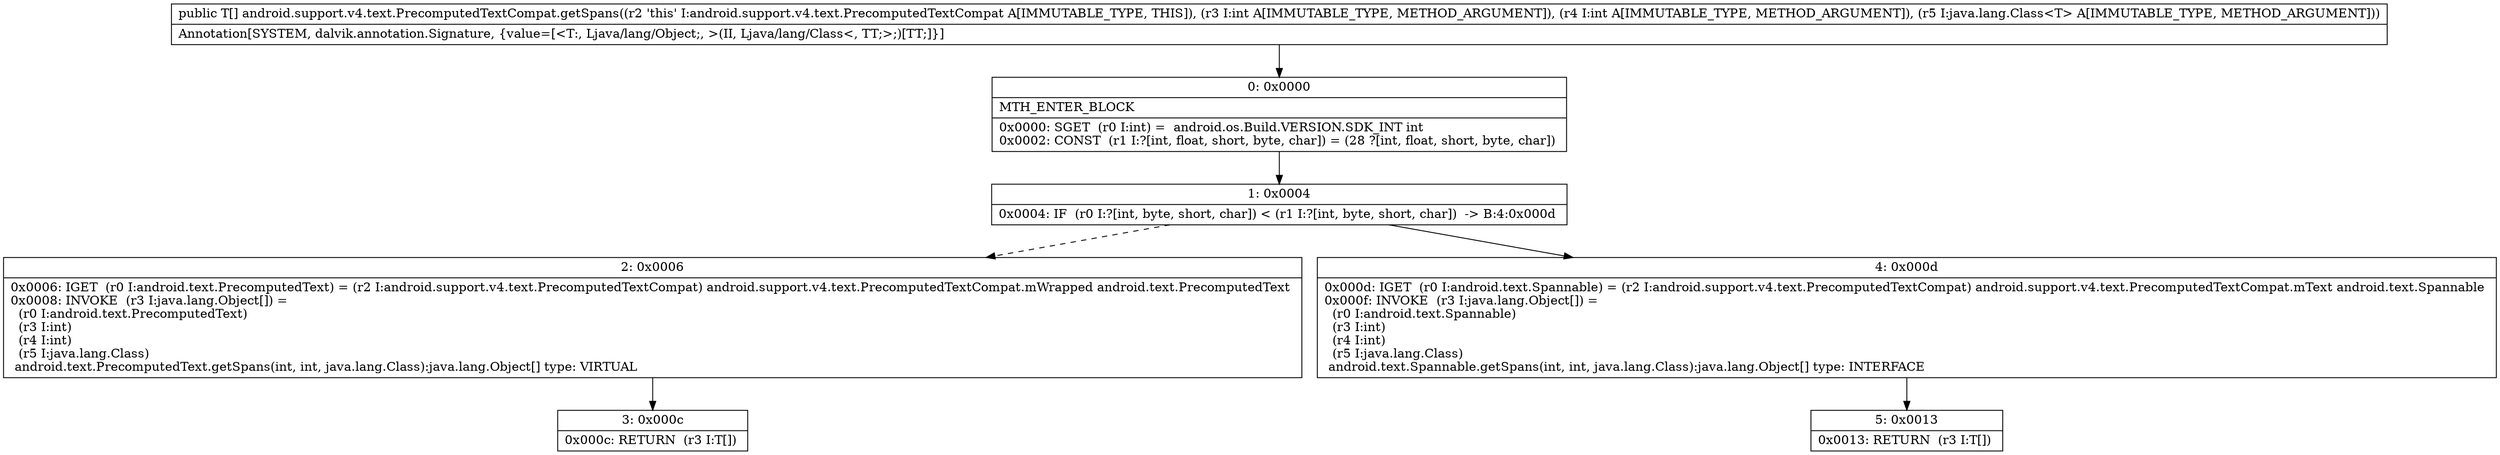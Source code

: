 digraph "CFG forandroid.support.v4.text.PrecomputedTextCompat.getSpans(IILjava\/lang\/Class;)[Ljava\/lang\/Object;" {
Node_0 [shape=record,label="{0\:\ 0x0000|MTH_ENTER_BLOCK\l|0x0000: SGET  (r0 I:int) =  android.os.Build.VERSION.SDK_INT int \l0x0002: CONST  (r1 I:?[int, float, short, byte, char]) = (28 ?[int, float, short, byte, char]) \l}"];
Node_1 [shape=record,label="{1\:\ 0x0004|0x0004: IF  (r0 I:?[int, byte, short, char]) \< (r1 I:?[int, byte, short, char])  \-\> B:4:0x000d \l}"];
Node_2 [shape=record,label="{2\:\ 0x0006|0x0006: IGET  (r0 I:android.text.PrecomputedText) = (r2 I:android.support.v4.text.PrecomputedTextCompat) android.support.v4.text.PrecomputedTextCompat.mWrapped android.text.PrecomputedText \l0x0008: INVOKE  (r3 I:java.lang.Object[]) = \l  (r0 I:android.text.PrecomputedText)\l  (r3 I:int)\l  (r4 I:int)\l  (r5 I:java.lang.Class)\l android.text.PrecomputedText.getSpans(int, int, java.lang.Class):java.lang.Object[] type: VIRTUAL \l}"];
Node_3 [shape=record,label="{3\:\ 0x000c|0x000c: RETURN  (r3 I:T[]) \l}"];
Node_4 [shape=record,label="{4\:\ 0x000d|0x000d: IGET  (r0 I:android.text.Spannable) = (r2 I:android.support.v4.text.PrecomputedTextCompat) android.support.v4.text.PrecomputedTextCompat.mText android.text.Spannable \l0x000f: INVOKE  (r3 I:java.lang.Object[]) = \l  (r0 I:android.text.Spannable)\l  (r3 I:int)\l  (r4 I:int)\l  (r5 I:java.lang.Class)\l android.text.Spannable.getSpans(int, int, java.lang.Class):java.lang.Object[] type: INTERFACE \l}"];
Node_5 [shape=record,label="{5\:\ 0x0013|0x0013: RETURN  (r3 I:T[]) \l}"];
MethodNode[shape=record,label="{public T[] android.support.v4.text.PrecomputedTextCompat.getSpans((r2 'this' I:android.support.v4.text.PrecomputedTextCompat A[IMMUTABLE_TYPE, THIS]), (r3 I:int A[IMMUTABLE_TYPE, METHOD_ARGUMENT]), (r4 I:int A[IMMUTABLE_TYPE, METHOD_ARGUMENT]), (r5 I:java.lang.Class\<T\> A[IMMUTABLE_TYPE, METHOD_ARGUMENT]))  | Annotation[SYSTEM, dalvik.annotation.Signature, \{value=[\<T:, Ljava\/lang\/Object;, \>(II, Ljava\/lang\/Class\<, TT;\>;)[TT;]\}]\l}"];
MethodNode -> Node_0;
Node_0 -> Node_1;
Node_1 -> Node_2[style=dashed];
Node_1 -> Node_4;
Node_2 -> Node_3;
Node_4 -> Node_5;
}

